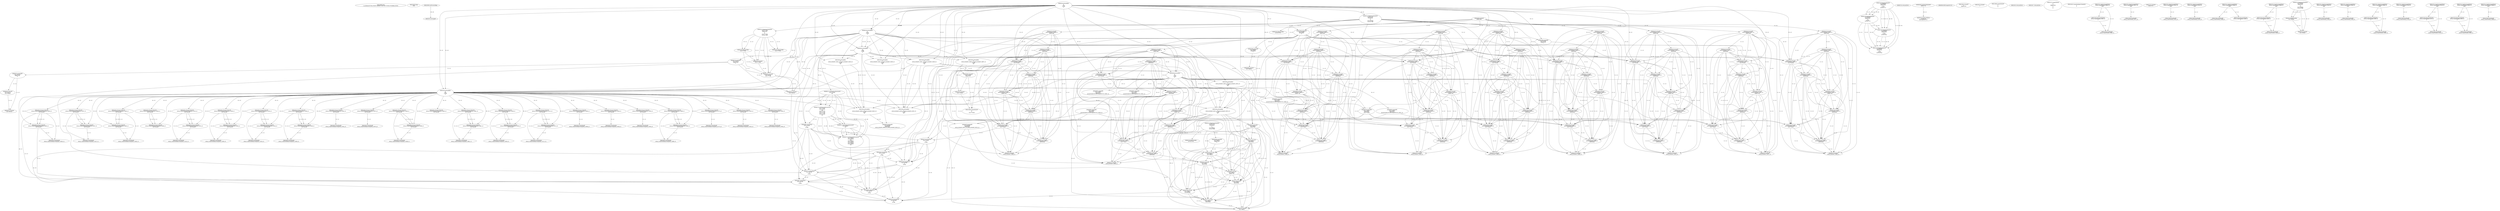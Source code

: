 // Global SCDG with merge call
digraph {
	0 [label="268454688.main
c1a180e8caf33785a14944f11a8db6b72c0e116f1741f50c197dcfb8bc292955"]
	1 [label="268454699.Sleep
1000"]
	2 [label="268450908.GetProcessHeap
"]
	3 [label="268465424.VirtualAlloc
0
128
12288
4"]
	4 [label="268465190.RegOpenKeyExW
2147483650
268501000
0
131097
2147417172"]
	5 [label="268465223.RegQueryValueExW
2147417376
268500984
0
0
3221762048
2147417188"]
	3 -> 5 [label="(0-->5)"]
	6 [label="268465254.GetLastError
"]
	7 [label="268465263.RegCloseKey
2147417376"]
	5 -> 7 [label="(1-->1)"]
	8 [label="268465489.wsprintfW
3221762048
268500964
0"]
	3 -> 8 [label="(0-->1)"]
	5 -> 8 [label="(5-->1)"]
	9 [label="268466183.VirtualAlloc
0
1024
12288
4"]
	3 -> 9 [label="(3-->3)"]
	3 -> 9 [label="(4-->4)"]
	10 [label="268466202.VirtualAlloc
0
3596
12288
4"]
	3 -> 10 [label="(3-->3)"]
	9 -> 10 [label="(3-->3)"]
	3 -> 10 [label="(4-->4)"]
	9 -> 10 [label="(4-->4)"]
	11 [label="268466212.GetWindowsDirectoryW
3221770240
256"]
	10 -> 11 [label="(0-->1)"]
	12 [label="268466270.GetVolumeInformationW
3221770240
3221770752
256
3221771776
3221771784
3221771780
3221771264
256"]
	10 -> 12 [label="(0-->1)"]
	11 -> 12 [label="(1-->1)"]
	11 -> 12 [label="(2-->3)"]
	11 -> 12 [label="(2-->8)"]
	13 [label="268465190.RegOpenKeyExW
2147483650
268501632
0
131097
2147417172"]
	4 -> 13 [label="(1-->1)"]
	4 -> 13 [label="(4-->4)"]
	4 -> 13 [label="(5-->5)"]
	14 [label="268465223.RegQueryValueExW
3221771788
268501592
0
0
3221771788
2147417188"]
	5 -> 14 [label="(6-->6)"]
	15 [label="268465239.RegCloseKey
3221771788"]
	14 -> 15 [label="(1-->1)"]
	14 -> 15 [label="(5-->1)"]
	16 [label="268466320.lstrlenW
3221771788"]
	14 -> 16 [label="(1-->1)"]
	14 -> 16 [label="(5-->1)"]
	15 -> 16 [label="(1-->1)"]
	17 [label="268466376.wsprintfW
3221766144
268501204
0"]
	9 -> 17 [label="(0-->1)"]
	18 [label="268466397.lstrcatW
3221766144
3221771788"]
	9 -> 18 [label="(0-->1)"]
	17 -> 18 [label="(1-->1)"]
	14 -> 18 [label="(1-->2)"]
	14 -> 18 [label="(5-->2)"]
	15 -> 18 [label="(1-->2)"]
	16 -> 18 [label="(1-->2)"]
	19 [label="268466409.GetModuleHandleW
268501752"]
	20 [label="268466416.GetProcAddress
270536744
RtlComputeCrc32"]
	19 -> 20 [label="(0-->1)"]
	21 [label="268466432.lstrlenW
3221766144"]
	9 -> 21 [label="(0-->1)"]
	17 -> 21 [label="(1-->1)"]
	18 -> 21 [label="(1-->1)"]
	22 [label="268466449.RtlComputeCrc32
"]
	23 [label="268466481.VirtualFree
3221770240
0
32768"]
	10 -> 23 [label="(0-->1)"]
	11 -> 23 [label="(1-->1)"]
	12 -> 23 [label="(1-->1)"]
	24 [label="268464882.lstrlenW
3221762048"]
	3 -> 24 [label="(0-->1)"]
	5 -> 24 [label="(5-->1)"]
	8 -> 24 [label="(1-->1)"]
	25 [label="268464893.lstrlenW
268497860"]
	26 [label="268453932.VirtualAlloc
0
retval_lstrlenW_32847_32_retval_lstrlenW_32829_32
12288
64"]
	3 -> 26 [label="(3-->3)"]
	9 -> 26 [label="(3-->3)"]
	10 -> 26 [label="(3-->3)"]
	27 [label="268453967.lstrcpyW
0
268497976"]
	28 [label="268453974.lstrlenW
0"]
	29 [label="268464425.lstrcatW
retval_lstrlenW_32988_32
268497860"]
	25 -> 29 [label="(1-->2)"]
	30 [label="268464433.lstrcatW
retval_lstrlenW_32988_32
268500944"]
	29 -> 30 [label="(1-->1)"]
	31 [label="268464439.lstrcatW
retval_lstrlenW_32988_32
3221762048"]
	29 -> 31 [label="(1-->1)"]
	30 -> 31 [label="(1-->1)"]
	3 -> 31 [label="(0-->2)"]
	5 -> 31 [label="(5-->2)"]
	8 -> 31 [label="(1-->2)"]
	24 -> 31 [label="(1-->2)"]
	32 [label="268464447.lstrcatW
retval_lstrlenW_32988_32
268500948"]
	29 -> 32 [label="(1-->1)"]
	30 -> 32 [label="(1-->1)"]
	31 -> 32 [label="(1-->1)"]
	33 [label="268464636.VirtualAlloc
0
66
12288
64"]
	3 -> 33 [label="(3-->3)"]
	9 -> 33 [label="(3-->3)"]
	10 -> 33 [label="(3-->3)"]
	26 -> 33 [label="(3-->3)"]
	26 -> 33 [label="(4-->4)"]
	34 [label="268464662.wsprintfW
3221778432
268500952
unconstrained_ret_RtlComputeCrc32_32820_32"]
	33 -> 34 [label="(0-->1)"]
	35 [label="268464692.lstrcatW
retval_lstrlenW_32988_32
268497764"]
	29 -> 35 [label="(1-->1)"]
	30 -> 35 [label="(1-->1)"]
	31 -> 35 [label="(1-->1)"]
	32 -> 35 [label="(1-->1)"]
	36 [label="268464700.lstrcatW
retval_lstrlenW_32988_32
268500944"]
	29 -> 36 [label="(1-->1)"]
	30 -> 36 [label="(1-->1)"]
	31 -> 36 [label="(1-->1)"]
	32 -> 36 [label="(1-->1)"]
	35 -> 36 [label="(1-->1)"]
	30 -> 36 [label="(2-->2)"]
	37 [label="268464706.lstrcatW
retval_lstrlenW_32988_32
3221778432"]
	29 -> 37 [label="(1-->1)"]
	30 -> 37 [label="(1-->1)"]
	31 -> 37 [label="(1-->1)"]
	32 -> 37 [label="(1-->1)"]
	35 -> 37 [label="(1-->1)"]
	36 -> 37 [label="(1-->1)"]
	33 -> 37 [label="(0-->2)"]
	34 -> 37 [label="(1-->2)"]
	38 [label="268464714.lstrcatW
retval_lstrlenW_32988_32
268500948"]
	29 -> 38 [label="(1-->1)"]
	30 -> 38 [label="(1-->1)"]
	31 -> 38 [label="(1-->1)"]
	32 -> 38 [label="(1-->1)"]
	35 -> 38 [label="(1-->1)"]
	36 -> 38 [label="(1-->1)"]
	37 -> 38 [label="(1-->1)"]
	32 -> 38 [label="(2-->2)"]
	39 [label="268464726.VirtualFree
3221778432
0
32768"]
	33 -> 39 [label="(0-->1)"]
	34 -> 39 [label="(1-->1)"]
	37 -> 39 [label="(2-->1)"]
	23 -> 39 [label="(3-->3)"]
	40 [label="268464767.lstrlenW
retval_lstrlenW_32988_32"]
	29 -> 40 [label="(1-->1)"]
	30 -> 40 [label="(1-->1)"]
	31 -> 40 [label="(1-->1)"]
	32 -> 40 [label="(1-->1)"]
	35 -> 40 [label="(1-->1)"]
	36 -> 40 [label="(1-->1)"]
	37 -> 40 [label="(1-->1)"]
	38 -> 40 [label="(1-->1)"]
	41 [label="268453998.CreateMutexW
0
0
0"]
	42 [label="268454010.GetLastError
"]
	43 [label="268454017.GetLastError
"]
	44 [label="268454043.VirtualFree
3221774336
0
32768"]
	26 -> 44 [label="(0-->1)"]
	23 -> 44 [label="(3-->3)"]
	39 -> 44 [label="(3-->3)"]
	45 [label="268467629.VirtualFree
3221762048
0
32768"]
	3 -> 45 [label="(0-->1)"]
	5 -> 45 [label="(5-->1)"]
	8 -> 45 [label="(1-->1)"]
	24 -> 45 [label="(1-->1)"]
	31 -> 45 [label="(2-->1)"]
	23 -> 45 [label="(3-->3)"]
	39 -> 45 [label="(3-->3)"]
	44 -> 45 [label="(3-->3)"]
	46 [label="268467737.VirtualFree
3221766144
0
32768"]
	9 -> 46 [label="(0-->1)"]
	17 -> 46 [label="(1-->1)"]
	18 -> 46 [label="(1-->1)"]
	21 -> 46 [label="(1-->1)"]
	23 -> 46 [label="(3-->3)"]
	39 -> 46 [label="(3-->3)"]
	44 -> 46 [label="(3-->3)"]
	45 -> 46 [label="(3-->3)"]
	47 [label="268454737.CreateThread
0
0
268447024
0
0
0"]
	48 [label="268454450.CreateToolhelp32Snapshot
2
0"]
	49 [label="268454476.VirtualAlloc
0
556
12288
4"]
	3 -> 49 [label="(3-->3)"]
	9 -> 49 [label="(3-->3)"]
	10 -> 49 [label="(3-->3)"]
	26 -> 49 [label="(3-->3)"]
	33 -> 49 [label="(3-->3)"]
	3 -> 49 [label="(4-->4)"]
	9 -> 49 [label="(4-->4)"]
	10 -> 49 [label="(4-->4)"]
	50 [label="268454501.Process32FirstW
retval_CreateToolhelp32Snapshot_34268_32
3221782528"]
	49 -> 50 [label="(0-->2)"]
	51 [label="268454533.lstrcmpiW
"]
	2 -> 51 [label="(0-->0)"]
	52 [label="268454602.Process32NextW
retval_CreateToolhelp32Snapshot_34268_32
3221782528"]
	50 -> 52 [label="(1-->1)"]
	49 -> 52 [label="(0-->2)"]
	50 -> 52 [label="(2-->2)"]
	53 [label="268454761.WaitForSingleObject
retval_CreateThread_33992_32
5000"]
	54 [label="268454780.TerminateThread
retval_CreateThread_33992_32
0"]
	53 -> 54 [label="(1-->1)"]
	55 [label="268454790.CloseHandle
retval_CreateThread_33992_32"]
	53 -> 55 [label="(1-->1)"]
	54 -> 55 [label="(1-->1)"]
	56 [label="268454501.Process32FirstW
retval_CreateToolhelp32Snapshot_35829_32
3221782528"]
	49 -> 56 [label="(0-->2)"]
	57 [label="268454602.Process32NextW
retval_CreateToolhelp32Snapshot_35829_32
3221782528"]
	56 -> 57 [label="(1-->1)"]
	49 -> 57 [label="(0-->2)"]
	56 -> 57 [label="(2-->2)"]
	58 [label="268454627.VirtualFree
3221782528
0
32768"]
	49 -> 58 [label="(0-->1)"]
	56 -> 58 [label="(2-->1)"]
	57 -> 58 [label="(2-->1)"]
	23 -> 58 [label="(3-->3)"]
	39 -> 58 [label="(3-->3)"]
	44 -> 58 [label="(3-->3)"]
	45 -> 58 [label="(3-->3)"]
	46 -> 58 [label="(3-->3)"]
	59 [label="268454634.CloseHandle
retval_CreateToolhelp32Snapshot_35829_32"]
	56 -> 59 [label="(1-->1)"]
	57 -> 59 [label="(1-->1)"]
	60 [label="268465190.RegOpenKeyExW
2147483650
268501000
0
131097
2147417052"]
	4 -> 60 [label="(1-->1)"]
	13 -> 60 [label="(1-->1)"]
	4 -> 60 [label="(2-->2)"]
	4 -> 60 [label="(4-->4)"]
	13 -> 60 [label="(4-->4)"]
	61 [label="268465489.wsprintfW
3221786624
268500964
0"]
	8 -> 61 [label="(2-->2)"]
	62 [label="268466212.GetWindowsDirectoryW
3221794816
256"]
	11 -> 62 [label="(2-->2)"]
	12 -> 62 [label="(3-->2)"]
	12 -> 62 [label="(8-->2)"]
	63 [label="268466270.GetVolumeInformationW
3221794816
3221795328
256
3221796352
3221796360
3221796356
3221795840
256"]
	62 -> 63 [label="(1-->1)"]
	11 -> 63 [label="(2-->3)"]
	12 -> 63 [label="(3-->3)"]
	12 -> 63 [label="(8-->3)"]
	62 -> 63 [label="(2-->3)"]
	11 -> 63 [label="(2-->8)"]
	12 -> 63 [label="(3-->8)"]
	12 -> 63 [label="(8-->8)"]
	62 -> 63 [label="(2-->8)"]
	64 [label="268465190.RegOpenKeyExW
2147483650
268501632
0
131097
2147417052"]
	4 -> 64 [label="(1-->1)"]
	13 -> 64 [label="(1-->1)"]
	60 -> 64 [label="(1-->1)"]
	13 -> 64 [label="(2-->2)"]
	4 -> 64 [label="(4-->4)"]
	13 -> 64 [label="(4-->4)"]
	60 -> 64 [label="(4-->4)"]
	60 -> 64 [label="(5-->5)"]
	65 [label="268466376.wsprintfW
3221790720
268501204
0"]
	17 -> 65 [label="(2-->2)"]
	66 [label="268466397.lstrcatW
3221790720
3221796364"]
	65 -> 66 [label="(1-->1)"]
	67 [label="268466432.lstrlenW
3221790720"]
	65 -> 67 [label="(1-->1)"]
	66 -> 67 [label="(1-->1)"]
	68 [label="268466481.VirtualFree
3221794816
0
32768"]
	62 -> 68 [label="(1-->1)"]
	63 -> 68 [label="(1-->1)"]
	23 -> 68 [label="(3-->3)"]
	39 -> 68 [label="(3-->3)"]
	44 -> 68 [label="(3-->3)"]
	45 -> 68 [label="(3-->3)"]
	46 -> 68 [label="(3-->3)"]
	58 -> 68 [label="(3-->3)"]
	69 [label="268464882.lstrlenW
3221786624"]
	61 -> 69 [label="(1-->1)"]
	70 [label="268452641.VirtualAlloc
0
retval_lstrlenW_41650_32_retval_lstrlenW_41652_32
12288
64"]
	3 -> 70 [label="(3-->3)"]
	9 -> 70 [label="(3-->3)"]
	10 -> 70 [label="(3-->3)"]
	26 -> 70 [label="(3-->3)"]
	33 -> 70 [label="(3-->3)"]
	49 -> 70 [label="(3-->3)"]
	26 -> 70 [label="(4-->4)"]
	33 -> 70 [label="(4-->4)"]
	71 [label="268465263.RegCloseKey
3221771788"]
	14 -> 71 [label="(1-->1)"]
	14 -> 71 [label="(5-->1)"]
	72 [label="268453932.VirtualAlloc
0
retval_lstrlenW_32825_32_retval_lstrlenW_32823_32
12288
64"]
	3 -> 72 [label="(3-->3)"]
	9 -> 72 [label="(3-->3)"]
	10 -> 72 [label="(3-->3)"]
	73 [label="268464425.lstrcatW
retval_lstrlenW_32860_32
268497860"]
	25 -> 73 [label="(1-->2)"]
	74 [label="268464433.lstrcatW
retval_lstrlenW_32860_32
268500944"]
	73 -> 74 [label="(1-->1)"]
	75 [label="268464439.lstrcatW
retval_lstrlenW_32860_32
3221762048"]
	73 -> 75 [label="(1-->1)"]
	74 -> 75 [label="(1-->1)"]
	3 -> 75 [label="(0-->2)"]
	8 -> 75 [label="(1-->2)"]
	24 -> 75 [label="(1-->2)"]
	76 [label="268464447.lstrcatW
retval_lstrlenW_32860_32
268500948"]
	73 -> 76 [label="(1-->1)"]
	74 -> 76 [label="(1-->1)"]
	75 -> 76 [label="(1-->1)"]
	77 [label="268464679.wsprintfW
3221778432
268500964
3221774336"]
	33 -> 77 [label="(0-->1)"]
	8 -> 77 [label="(2-->2)"]
	72 -> 77 [label="(0-->3)"]
	78 [label="268464692.lstrcatW
retval_lstrlenW_32860_32
268497764"]
	73 -> 78 [label="(1-->1)"]
	74 -> 78 [label="(1-->1)"]
	75 -> 78 [label="(1-->1)"]
	76 -> 78 [label="(1-->1)"]
	79 [label="268464700.lstrcatW
retval_lstrlenW_32860_32
268500944"]
	73 -> 79 [label="(1-->1)"]
	74 -> 79 [label="(1-->1)"]
	75 -> 79 [label="(1-->1)"]
	76 -> 79 [label="(1-->1)"]
	78 -> 79 [label="(1-->1)"]
	74 -> 79 [label="(2-->2)"]
	80 [label="268464706.lstrcatW
retval_lstrlenW_32860_32
3221778432"]
	73 -> 80 [label="(1-->1)"]
	74 -> 80 [label="(1-->1)"]
	75 -> 80 [label="(1-->1)"]
	76 -> 80 [label="(1-->1)"]
	78 -> 80 [label="(1-->1)"]
	79 -> 80 [label="(1-->1)"]
	33 -> 80 [label="(0-->2)"]
	77 -> 80 [label="(1-->2)"]
	81 [label="268464714.lstrcatW
retval_lstrlenW_32860_32
268500948"]
	73 -> 81 [label="(1-->1)"]
	74 -> 81 [label="(1-->1)"]
	75 -> 81 [label="(1-->1)"]
	76 -> 81 [label="(1-->1)"]
	78 -> 81 [label="(1-->1)"]
	79 -> 81 [label="(1-->1)"]
	80 -> 81 [label="(1-->1)"]
	76 -> 81 [label="(2-->2)"]
	82 [label="268464767.lstrlenW
retval_lstrlenW_32860_32"]
	73 -> 82 [label="(1-->1)"]
	74 -> 82 [label="(1-->1)"]
	75 -> 82 [label="(1-->1)"]
	76 -> 82 [label="(1-->1)"]
	78 -> 82 [label="(1-->1)"]
	79 -> 82 [label="(1-->1)"]
	80 -> 82 [label="(1-->1)"]
	81 -> 82 [label="(1-->1)"]
	83 [label="268454761.WaitForSingleObject
retval_CreateThread_32971_32
5000"]
	84 [label="268454790.CloseHandle
retval_CreateThread_32971_32"]
	83 -> 84 [label="(1-->1)"]
	85 [label="268454501.Process32FirstW
retval_CreateToolhelp32Snapshot_33187_32
3221782528"]
	49 -> 85 [label="(0-->2)"]
	86 [label="268454602.Process32NextW
retval_CreateToolhelp32Snapshot_33187_32
3221782528"]
	85 -> 86 [label="(1-->1)"]
	49 -> 86 [label="(0-->2)"]
	85 -> 86 [label="(2-->2)"]
	87 [label="268454634.CloseHandle
retval_CreateToolhelp32Snapshot_33187_32"]
	85 -> 87 [label="(1-->1)"]
	86 -> 87 [label="(1-->1)"]
	88 [label="268465223.RegQueryValueExW
2147417376
268500984
0
0
3221786624
2147417068"]
	89 [label="268465239.RegCloseKey
2147417376"]
	88 -> 89 [label="(1-->1)"]
	90 [label="268465489.wsprintfW
3221786624
268501104
0"]
	88 -> 90 [label="(5-->1)"]
	91 [label="268452641.VirtualAlloc
0
retval_lstrlenW_39251_32_retval_lstrlenW_39253_32
12288
64"]
	3 -> 91 [label="(3-->3)"]
	9 -> 91 [label="(3-->3)"]
	10 -> 91 [label="(3-->3)"]
	33 -> 91 [label="(3-->3)"]
	49 -> 91 [label="(3-->3)"]
	72 -> 91 [label="(3-->3)"]
	33 -> 91 [label="(4-->4)"]
	72 -> 91 [label="(4-->4)"]
	92 [label="268464425.lstrcatW
3221798912
268497860"]
	91 -> 92 [label="(0-->1)"]
	25 -> 92 [label="(1-->2)"]
	73 -> 92 [label="(2-->2)"]
	93 [label="268464433.lstrcatW
3221798912
268500944"]
	91 -> 93 [label="(0-->1)"]
	92 -> 93 [label="(1-->1)"]
	74 -> 93 [label="(2-->2)"]
	79 -> 93 [label="(2-->2)"]
	94 [label="268464439.lstrcatW
3221798912
3221786624"]
	91 -> 94 [label="(0-->1)"]
	92 -> 94 [label="(1-->1)"]
	93 -> 94 [label="(1-->1)"]
	69 -> 94 [label="(1-->2)"]
	88 -> 94 [label="(5-->2)"]
	90 -> 94 [label="(1-->2)"]
	95 [label="268464447.lstrcatW
3221798912
268500948"]
	91 -> 95 [label="(0-->1)"]
	92 -> 95 [label="(1-->1)"]
	93 -> 95 [label="(1-->1)"]
	94 -> 95 [label="(1-->1)"]
	76 -> 95 [label="(2-->2)"]
	81 -> 95 [label="(2-->2)"]
	96 [label="268464679.wsprintfW
3221803008
268500964
retval_lstrlenW_39251_32_retval_lstrlenW_39253_32"]
	8 -> 96 [label="(2-->2)"]
	77 -> 96 [label="(2-->2)"]
	91 -> 96 [label="(2-->3)"]
	97 [label="268464692.lstrcatW
3221798912
268497764"]
	91 -> 97 [label="(0-->1)"]
	92 -> 97 [label="(1-->1)"]
	93 -> 97 [label="(1-->1)"]
	94 -> 97 [label="(1-->1)"]
	95 -> 97 [label="(1-->1)"]
	78 -> 97 [label="(2-->2)"]
	98 [label="268464700.lstrcatW
3221798912
268500944"]
	91 -> 98 [label="(0-->1)"]
	92 -> 98 [label="(1-->1)"]
	93 -> 98 [label="(1-->1)"]
	94 -> 98 [label="(1-->1)"]
	95 -> 98 [label="(1-->1)"]
	97 -> 98 [label="(1-->1)"]
	74 -> 98 [label="(2-->2)"]
	79 -> 98 [label="(2-->2)"]
	93 -> 98 [label="(2-->2)"]
	99 [label="268464706.lstrcatW
3221798912
3221803008"]
	91 -> 99 [label="(0-->1)"]
	92 -> 99 [label="(1-->1)"]
	93 -> 99 [label="(1-->1)"]
	94 -> 99 [label="(1-->1)"]
	95 -> 99 [label="(1-->1)"]
	97 -> 99 [label="(1-->1)"]
	98 -> 99 [label="(1-->1)"]
	96 -> 99 [label="(1-->2)"]
	100 [label="268464714.lstrcatW
3221798912
268500948"]
	91 -> 100 [label="(0-->1)"]
	92 -> 100 [label="(1-->1)"]
	93 -> 100 [label="(1-->1)"]
	94 -> 100 [label="(1-->1)"]
	95 -> 100 [label="(1-->1)"]
	97 -> 100 [label="(1-->1)"]
	98 -> 100 [label="(1-->1)"]
	99 -> 100 [label="(1-->1)"]
	76 -> 100 [label="(2-->2)"]
	81 -> 100 [label="(2-->2)"]
	95 -> 100 [label="(2-->2)"]
	101 [label="268464726.VirtualFree
3221803008
0
32768"]
	96 -> 101 [label="(1-->1)"]
	99 -> 101 [label="(2-->1)"]
	23 -> 101 [label="(3-->3)"]
	39 -> 101 [label="(3-->3)"]
	44 -> 101 [label="(3-->3)"]
	45 -> 101 [label="(3-->3)"]
	46 -> 101 [label="(3-->3)"]
	58 -> 101 [label="(3-->3)"]
	68 -> 101 [label="(3-->3)"]
	102 [label="268464767.lstrlenW
3221798912"]
	91 -> 102 [label="(0-->1)"]
	92 -> 102 [label="(1-->1)"]
	93 -> 102 [label="(1-->1)"]
	94 -> 102 [label="(1-->1)"]
	95 -> 102 [label="(1-->1)"]
	97 -> 102 [label="(1-->1)"]
	98 -> 102 [label="(1-->1)"]
	99 -> 102 [label="(1-->1)"]
	100 -> 102 [label="(1-->1)"]
	103 [label="268452707.lstrlenW
268497912"]
	104 [label="268453932.VirtualAlloc
0
retval_lstrlenW_32849_32_retval_lstrlenW_32867_32
12288
64"]
	3 -> 104 [label="(3-->3)"]
	9 -> 104 [label="(3-->3)"]
	10 -> 104 [label="(3-->3)"]
	105 [label="268453967.lstrcpyW
3221774336
268497976"]
	104 -> 105 [label="(0-->1)"]
	106 [label="268453974.lstrlenW
3221774336"]
	104 -> 106 [label="(0-->1)"]
	105 -> 106 [label="(1-->1)"]
	107 [label="268464425.lstrcatW
retval_lstrlenW_32898_32
268497860"]
	25 -> 107 [label="(1-->2)"]
	108 [label="268464433.lstrcatW
retval_lstrlenW_32898_32
268500944"]
	107 -> 108 [label="(1-->1)"]
	109 [label="268464439.lstrcatW
retval_lstrlenW_32898_32
3221762048"]
	107 -> 109 [label="(1-->1)"]
	108 -> 109 [label="(1-->1)"]
	3 -> 109 [label="(0-->2)"]
	8 -> 109 [label="(1-->2)"]
	24 -> 109 [label="(1-->2)"]
	110 [label="268464447.lstrcatW
retval_lstrlenW_32898_32
268500948"]
	107 -> 110 [label="(1-->1)"]
	108 -> 110 [label="(1-->1)"]
	109 -> 110 [label="(1-->1)"]
	111 [label="268464662.wsprintfW
3221778432
268500952
unconstrained_ret_RtlComputeCrc32_32837_32"]
	33 -> 111 [label="(0-->1)"]
	112 [label="268464692.lstrcatW
retval_lstrlenW_32898_32
268497764"]
	107 -> 112 [label="(1-->1)"]
	108 -> 112 [label="(1-->1)"]
	109 -> 112 [label="(1-->1)"]
	110 -> 112 [label="(1-->1)"]
	113 [label="268464700.lstrcatW
retval_lstrlenW_32898_32
268500944"]
	107 -> 113 [label="(1-->1)"]
	108 -> 113 [label="(1-->1)"]
	109 -> 113 [label="(1-->1)"]
	110 -> 113 [label="(1-->1)"]
	112 -> 113 [label="(1-->1)"]
	108 -> 113 [label="(2-->2)"]
	114 [label="268464706.lstrcatW
retval_lstrlenW_32898_32
3221778432"]
	107 -> 114 [label="(1-->1)"]
	108 -> 114 [label="(1-->1)"]
	109 -> 114 [label="(1-->1)"]
	110 -> 114 [label="(1-->1)"]
	112 -> 114 [label="(1-->1)"]
	113 -> 114 [label="(1-->1)"]
	33 -> 114 [label="(0-->2)"]
	111 -> 114 [label="(1-->2)"]
	115 [label="268464714.lstrcatW
retval_lstrlenW_32898_32
268500948"]
	107 -> 115 [label="(1-->1)"]
	108 -> 115 [label="(1-->1)"]
	109 -> 115 [label="(1-->1)"]
	110 -> 115 [label="(1-->1)"]
	112 -> 115 [label="(1-->1)"]
	113 -> 115 [label="(1-->1)"]
	114 -> 115 [label="(1-->1)"]
	110 -> 115 [label="(2-->2)"]
	116 [label="268464767.lstrlenW
retval_lstrlenW_32898_32"]
	107 -> 116 [label="(1-->1)"]
	108 -> 116 [label="(1-->1)"]
	109 -> 116 [label="(1-->1)"]
	110 -> 116 [label="(1-->1)"]
	112 -> 116 [label="(1-->1)"]
	113 -> 116 [label="(1-->1)"]
	114 -> 116 [label="(1-->1)"]
	115 -> 116 [label="(1-->1)"]
	117 [label="268453998.CreateMutexW
0
0
3221774336"]
	104 -> 117 [label="(0-->3)"]
	105 -> 117 [label="(1-->3)"]
	106 -> 117 [label="(1-->3)"]
	118 [label="268454761.WaitForSingleObject
retval_CreateThread_33181_32
5000"]
	119 [label="268454790.CloseHandle
retval_CreateThread_33181_32"]
	118 -> 119 [label="(1-->1)"]
	120 [label="268454501.Process32FirstW
retval_CreateToolhelp32Snapshot_35693_32
3221782528"]
	49 -> 120 [label="(0-->2)"]
	121 [label="268453932.VirtualAlloc
0
retval_lstrlenW_32822_32_retval_lstrlenW_32819_32
12288
64"]
	3 -> 121 [label="(3-->3)"]
	9 -> 121 [label="(3-->3)"]
	10 -> 121 [label="(3-->3)"]
	122 [label="268464425.lstrcatW
retval_lstrlenW_32836_32
268497860"]
	25 -> 122 [label="(1-->2)"]
	123 [label="268464433.lstrcatW
retval_lstrlenW_32836_32
268500944"]
	122 -> 123 [label="(1-->1)"]
	124 [label="268464439.lstrcatW
retval_lstrlenW_32836_32
3221762048"]
	122 -> 124 [label="(1-->1)"]
	123 -> 124 [label="(1-->1)"]
	3 -> 124 [label="(0-->2)"]
	5 -> 124 [label="(5-->2)"]
	8 -> 124 [label="(1-->2)"]
	24 -> 124 [label="(1-->2)"]
	125 [label="268464447.lstrcatW
retval_lstrlenW_32836_32
268500948"]
	122 -> 125 [label="(1-->1)"]
	123 -> 125 [label="(1-->1)"]
	124 -> 125 [label="(1-->1)"]
	126 [label="268464662.wsprintfW
3221778432
268500952
unconstrained_ret_RtlComputeCrc32_32805_32"]
	33 -> 126 [label="(0-->1)"]
	127 [label="268464692.lstrcatW
retval_lstrlenW_32836_32
268497764"]
	122 -> 127 [label="(1-->1)"]
	123 -> 127 [label="(1-->1)"]
	124 -> 127 [label="(1-->1)"]
	125 -> 127 [label="(1-->1)"]
	128 [label="268464700.lstrcatW
retval_lstrlenW_32836_32
268500944"]
	122 -> 128 [label="(1-->1)"]
	123 -> 128 [label="(1-->1)"]
	124 -> 128 [label="(1-->1)"]
	125 -> 128 [label="(1-->1)"]
	127 -> 128 [label="(1-->1)"]
	123 -> 128 [label="(2-->2)"]
	129 [label="268464706.lstrcatW
retval_lstrlenW_32836_32
3221778432"]
	122 -> 129 [label="(1-->1)"]
	123 -> 129 [label="(1-->1)"]
	124 -> 129 [label="(1-->1)"]
	125 -> 129 [label="(1-->1)"]
	127 -> 129 [label="(1-->1)"]
	128 -> 129 [label="(1-->1)"]
	33 -> 129 [label="(0-->2)"]
	126 -> 129 [label="(1-->2)"]
	130 [label="268464714.lstrcatW
retval_lstrlenW_32836_32
268500948"]
	122 -> 130 [label="(1-->1)"]
	123 -> 130 [label="(1-->1)"]
	124 -> 130 [label="(1-->1)"]
	125 -> 130 [label="(1-->1)"]
	127 -> 130 [label="(1-->1)"]
	128 -> 130 [label="(1-->1)"]
	129 -> 130 [label="(1-->1)"]
	125 -> 130 [label="(2-->2)"]
	131 [label="268464767.lstrlenW
retval_lstrlenW_32836_32"]
	122 -> 131 [label="(1-->1)"]
	123 -> 131 [label="(1-->1)"]
	124 -> 131 [label="(1-->1)"]
	125 -> 131 [label="(1-->1)"]
	127 -> 131 [label="(1-->1)"]
	128 -> 131 [label="(1-->1)"]
	129 -> 131 [label="(1-->1)"]
	130 -> 131 [label="(1-->1)"]
	132 [label="268454761.WaitForSingleObject
retval_CreateThread_33195_32
5000"]
	133 [label="268454790.CloseHandle
retval_CreateThread_33195_32"]
	132 -> 133 [label="(1-->1)"]
	134 [label="268454501.Process32FirstW
retval_CreateToolhelp32Snapshot_33495_32
3221782528"]
	49 -> 134 [label="(0-->2)"]
	135 [label="268454602.Process32NextW
retval_CreateToolhelp32Snapshot_33495_32
3221782528"]
	134 -> 135 [label="(1-->1)"]
	49 -> 135 [label="(0-->2)"]
	134 -> 135 [label="(2-->2)"]
	136 [label="268454634.CloseHandle
retval_CreateToolhelp32Snapshot_33495_32"]
	134 -> 136 [label="(1-->1)"]
	135 -> 136 [label="(1-->1)"]
	137 [label="268452641.VirtualAlloc
0
retval_lstrlenW_38409_32_retval_lstrlenW_38410_32
12288
64"]
	3 -> 137 [label="(3-->3)"]
	9 -> 137 [label="(3-->3)"]
	10 -> 137 [label="(3-->3)"]
	33 -> 137 [label="(3-->3)"]
	49 -> 137 [label="(3-->3)"]
	121 -> 137 [label="(3-->3)"]
	33 -> 137 [label="(4-->4)"]
	121 -> 137 [label="(4-->4)"]
	138 [label="268464679.wsprintfW
3221803008
268500964
retval_lstrlenW_38409_32_retval_lstrlenW_38410_32"]
	8 -> 138 [label="(2-->2)"]
	137 -> 138 [label="(2-->3)"]
	139 [label="268465489.wsprintfW
3221762048
268501104
0"]
	3 -> 139 [label="(0-->1)"]
	5 -> 139 [label="(5-->1)"]
	140 [label="268453932.VirtualAlloc
0
retval_lstrlenW_32832_32_retval_lstrlenW_32830_32
12288
64"]
	3 -> 140 [label="(3-->3)"]
	9 -> 140 [label="(3-->3)"]
	10 -> 140 [label="(3-->3)"]
	141 [label="268464425.lstrcatW
retval_lstrlenW_32869_32
268497860"]
	25 -> 141 [label="(1-->2)"]
	142 [label="268464433.lstrcatW
retval_lstrlenW_32869_32
268500944"]
	141 -> 142 [label="(1-->1)"]
	143 [label="268464439.lstrcatW
retval_lstrlenW_32869_32
3221762048"]
	141 -> 143 [label="(1-->1)"]
	142 -> 143 [label="(1-->1)"]
	3 -> 143 [label="(0-->2)"]
	5 -> 143 [label="(5-->2)"]
	24 -> 143 [label="(1-->2)"]
	139 -> 143 [label="(1-->2)"]
	144 [label="268464447.lstrcatW
retval_lstrlenW_32869_32
268500948"]
	141 -> 144 [label="(1-->1)"]
	142 -> 144 [label="(1-->1)"]
	143 -> 144 [label="(1-->1)"]
	145 [label="268464692.lstrcatW
retval_lstrlenW_32869_32
268497764"]
	141 -> 145 [label="(1-->1)"]
	142 -> 145 [label="(1-->1)"]
	143 -> 145 [label="(1-->1)"]
	144 -> 145 [label="(1-->1)"]
	146 [label="268464700.lstrcatW
retval_lstrlenW_32869_32
268500944"]
	141 -> 146 [label="(1-->1)"]
	142 -> 146 [label="(1-->1)"]
	143 -> 146 [label="(1-->1)"]
	144 -> 146 [label="(1-->1)"]
	145 -> 146 [label="(1-->1)"]
	142 -> 146 [label="(2-->2)"]
	147 [label="268464706.lstrcatW
retval_lstrlenW_32869_32
3221778432"]
	141 -> 147 [label="(1-->1)"]
	142 -> 147 [label="(1-->1)"]
	143 -> 147 [label="(1-->1)"]
	144 -> 147 [label="(1-->1)"]
	145 -> 147 [label="(1-->1)"]
	146 -> 147 [label="(1-->1)"]
	33 -> 147 [label="(0-->2)"]
	77 -> 147 [label="(1-->2)"]
	148 [label="268464714.lstrcatW
retval_lstrlenW_32869_32
268500948"]
	141 -> 148 [label="(1-->1)"]
	142 -> 148 [label="(1-->1)"]
	143 -> 148 [label="(1-->1)"]
	144 -> 148 [label="(1-->1)"]
	145 -> 148 [label="(1-->1)"]
	146 -> 148 [label="(1-->1)"]
	147 -> 148 [label="(1-->1)"]
	144 -> 148 [label="(2-->2)"]
	149 [label="268464767.lstrlenW
retval_lstrlenW_32869_32"]
	141 -> 149 [label="(1-->1)"]
	142 -> 149 [label="(1-->1)"]
	143 -> 149 [label="(1-->1)"]
	144 -> 149 [label="(1-->1)"]
	145 -> 149 [label="(1-->1)"]
	146 -> 149 [label="(1-->1)"]
	147 -> 149 [label="(1-->1)"]
	148 -> 149 [label="(1-->1)"]
	150 [label="268454602.Process32NextW
retval_CreateToolhelp32Snapshot_33442_32
3221782528"]
	49 -> 150 [label="(0-->2)"]
	151 [label="268454634.CloseHandle
retval_CreateToolhelp32Snapshot_33442_32"]
	150 -> 151 [label="(1-->1)"]
	152 [label="268464425.lstrcatW
retval_lstrlenW_32889_32
268497860"]
	25 -> 152 [label="(1-->2)"]
	153 [label="268464433.lstrcatW
retval_lstrlenW_32889_32
268500944"]
	152 -> 153 [label="(1-->1)"]
	154 [label="268464439.lstrcatW
retval_lstrlenW_32889_32
3221762048"]
	152 -> 154 [label="(1-->1)"]
	153 -> 154 [label="(1-->1)"]
	3 -> 154 [label="(0-->2)"]
	5 -> 154 [label="(5-->2)"]
	8 -> 154 [label="(1-->2)"]
	24 -> 154 [label="(1-->2)"]
	155 [label="268464447.lstrcatW
retval_lstrlenW_32889_32
268500948"]
	152 -> 155 [label="(1-->1)"]
	153 -> 155 [label="(1-->1)"]
	154 -> 155 [label="(1-->1)"]
	156 [label="268464692.lstrcatW
retval_lstrlenW_32889_32
268497764"]
	152 -> 156 [label="(1-->1)"]
	153 -> 156 [label="(1-->1)"]
	154 -> 156 [label="(1-->1)"]
	155 -> 156 [label="(1-->1)"]
	157 [label="268464700.lstrcatW
retval_lstrlenW_32889_32
268500944"]
	152 -> 157 [label="(1-->1)"]
	153 -> 157 [label="(1-->1)"]
	154 -> 157 [label="(1-->1)"]
	155 -> 157 [label="(1-->1)"]
	156 -> 157 [label="(1-->1)"]
	153 -> 157 [label="(2-->2)"]
	158 [label="268464706.lstrcatW
retval_lstrlenW_32889_32
3221778432"]
	152 -> 158 [label="(1-->1)"]
	153 -> 158 [label="(1-->1)"]
	154 -> 158 [label="(1-->1)"]
	155 -> 158 [label="(1-->1)"]
	156 -> 158 [label="(1-->1)"]
	157 -> 158 [label="(1-->1)"]
	33 -> 158 [label="(0-->2)"]
	34 -> 158 [label="(1-->2)"]
	159 [label="268464714.lstrcatW
retval_lstrlenW_32889_32
268500948"]
	152 -> 159 [label="(1-->1)"]
	153 -> 159 [label="(1-->1)"]
	154 -> 159 [label="(1-->1)"]
	155 -> 159 [label="(1-->1)"]
	156 -> 159 [label="(1-->1)"]
	157 -> 159 [label="(1-->1)"]
	158 -> 159 [label="(1-->1)"]
	155 -> 159 [label="(2-->2)"]
	160 [label="268464767.lstrlenW
retval_lstrlenW_32889_32"]
	152 -> 160 [label="(1-->1)"]
	153 -> 160 [label="(1-->1)"]
	154 -> 160 [label="(1-->1)"]
	155 -> 160 [label="(1-->1)"]
	156 -> 160 [label="(1-->1)"]
	157 -> 160 [label="(1-->1)"]
	158 -> 160 [label="(1-->1)"]
	159 -> 160 [label="(1-->1)"]
	161 [label="268454761.WaitForSingleObject
retval_CreateThread_33488_32
5000"]
	162 [label="268454790.CloseHandle
retval_CreateThread_33488_32"]
	161 -> 162 [label="(1-->1)"]
	163 [label="268454602.Process32NextW
retval_CreateToolhelp32Snapshot_33679_32
3221782528"]
	49 -> 163 [label="(0-->2)"]
	164 [label="268454634.CloseHandle
retval_CreateToolhelp32Snapshot_33679_32"]
	163 -> 164 [label="(1-->1)"]
	165 [label="268464662.wsprintfW
3221778432
268500952
unconstrained_ret_RtlComputeCrc32_32807_32"]
	33 -> 165 [label="(0-->1)"]
	166 [label="268454761.WaitForSingleObject
retval_CreateThread_32984_32
5000"]
	167 [label="268454780.TerminateThread
retval_CreateThread_32984_32
0"]
	166 -> 167 [label="(1-->1)"]
	168 [label="268454790.CloseHandle
retval_CreateThread_32984_32"]
	166 -> 168 [label="(1-->1)"]
	167 -> 168 [label="(1-->1)"]
	169 [label="268454501.Process32FirstW
retval_CreateToolhelp32Snapshot_33103_32
3221782528"]
	49 -> 169 [label="(0-->2)"]
	170 [label="268454602.Process32NextW
retval_CreateToolhelp32Snapshot_33103_32
3221782528"]
	169 -> 170 [label="(1-->1)"]
	49 -> 170 [label="(0-->2)"]
	169 -> 170 [label="(2-->2)"]
	171 [label="268454634.CloseHandle
retval_CreateToolhelp32Snapshot_33103_32"]
	169 -> 171 [label="(1-->1)"]
	170 -> 171 [label="(1-->1)"]
	172 [label="268454501.Process32FirstW
retval_CreateToolhelp32Snapshot_33506_32
3221782528"]
	49 -> 172 [label="(0-->2)"]
	173 [label="268454602.Process32NextW
retval_CreateToolhelp32Snapshot_33506_32
3221782528"]
	172 -> 173 [label="(1-->1)"]
	49 -> 173 [label="(0-->2)"]
	172 -> 173 [label="(2-->2)"]
	174 [label="268454634.CloseHandle
retval_CreateToolhelp32Snapshot_33506_32"]
	172 -> 174 [label="(1-->1)"]
	173 -> 174 [label="(1-->1)"]
	175 [label="268465223.RegQueryValueExW
3221796364
268501592
0
0
3221796364
2147417068"]
	176 [label="268465239.RegCloseKey
3221796364"]
	175 -> 176 [label="(1-->1)"]
	175 -> 176 [label="(5-->1)"]
	177 [label="268466320.lstrlenW
3221796364"]
	175 -> 177 [label="(1-->1)"]
	175 -> 177 [label="(5-->1)"]
	176 -> 177 [label="(1-->1)"]
	178 [label="268464425.lstrcatW
retval_lstrlenW_32854_32
268497860"]
	25 -> 178 [label="(1-->2)"]
	179 [label="268464433.lstrcatW
retval_lstrlenW_32854_32
268500944"]
	178 -> 179 [label="(1-->1)"]
	180 [label="268464439.lstrcatW
retval_lstrlenW_32854_32
3221762048"]
	178 -> 180 [label="(1-->1)"]
	179 -> 180 [label="(1-->1)"]
	3 -> 180 [label="(0-->2)"]
	5 -> 180 [label="(5-->2)"]
	24 -> 180 [label="(1-->2)"]
	139 -> 180 [label="(1-->2)"]
	181 [label="268464447.lstrcatW
retval_lstrlenW_32854_32
268500948"]
	178 -> 181 [label="(1-->1)"]
	179 -> 181 [label="(1-->1)"]
	180 -> 181 [label="(1-->1)"]
	182 [label="268464692.lstrcatW
retval_lstrlenW_32854_32
268497764"]
	178 -> 182 [label="(1-->1)"]
	179 -> 182 [label="(1-->1)"]
	180 -> 182 [label="(1-->1)"]
	181 -> 182 [label="(1-->1)"]
	183 [label="268464700.lstrcatW
retval_lstrlenW_32854_32
268500944"]
	178 -> 183 [label="(1-->1)"]
	179 -> 183 [label="(1-->1)"]
	180 -> 183 [label="(1-->1)"]
	181 -> 183 [label="(1-->1)"]
	182 -> 183 [label="(1-->1)"]
	179 -> 183 [label="(2-->2)"]
	184 [label="268464706.lstrcatW
retval_lstrlenW_32854_32
3221778432"]
	178 -> 184 [label="(1-->1)"]
	179 -> 184 [label="(1-->1)"]
	180 -> 184 [label="(1-->1)"]
	181 -> 184 [label="(1-->1)"]
	182 -> 184 [label="(1-->1)"]
	183 -> 184 [label="(1-->1)"]
	33 -> 184 [label="(0-->2)"]
	77 -> 184 [label="(1-->2)"]
	185 [label="268464714.lstrcatW
retval_lstrlenW_32854_32
268500948"]
	178 -> 185 [label="(1-->1)"]
	179 -> 185 [label="(1-->1)"]
	180 -> 185 [label="(1-->1)"]
	181 -> 185 [label="(1-->1)"]
	182 -> 185 [label="(1-->1)"]
	183 -> 185 [label="(1-->1)"]
	184 -> 185 [label="(1-->1)"]
	181 -> 185 [label="(2-->2)"]
	186 [label="268464767.lstrlenW
retval_lstrlenW_32854_32"]
	178 -> 186 [label="(1-->1)"]
	179 -> 186 [label="(1-->1)"]
	180 -> 186 [label="(1-->1)"]
	181 -> 186 [label="(1-->1)"]
	182 -> 186 [label="(1-->1)"]
	183 -> 186 [label="(1-->1)"]
	184 -> 186 [label="(1-->1)"]
	185 -> 186 [label="(1-->1)"]
	187 [label="268454761.WaitForSingleObject
retval_CreateThread_33180_32
5000"]
	188 [label="268454790.CloseHandle
retval_CreateThread_33180_32"]
	187 -> 188 [label="(1-->1)"]
	189 [label="268454501.Process32FirstW
retval_CreateToolhelp32Snapshot_33326_32
3221782528"]
	49 -> 189 [label="(0-->2)"]
	190 [label="268454602.Process32NextW
retval_CreateToolhelp32Snapshot_33326_32
3221782528"]
	189 -> 190 [label="(1-->1)"]
	49 -> 190 [label="(0-->2)"]
	189 -> 190 [label="(2-->2)"]
	191 [label="268454634.CloseHandle
retval_CreateToolhelp32Snapshot_33326_32"]
	189 -> 191 [label="(1-->1)"]
	190 -> 191 [label="(1-->1)"]
	192 [label="268454761.WaitForSingleObject
retval_CreateThread_33383_32
5000"]
	193 [label="268454790.CloseHandle
retval_CreateThread_33383_32"]
	192 -> 193 [label="(1-->1)"]
	194 [label="268454501.Process32FirstW
retval_CreateToolhelp32Snapshot_33508_32
3221782528"]
	49 -> 194 [label="(0-->2)"]
	195 [label="268454602.Process32NextW
retval_CreateToolhelp32Snapshot_33508_32
3221782528"]
	194 -> 195 [label="(1-->1)"]
	49 -> 195 [label="(0-->2)"]
	194 -> 195 [label="(2-->2)"]
	196 [label="268454634.CloseHandle
retval_CreateToolhelp32Snapshot_33508_32"]
	194 -> 196 [label="(1-->1)"]
	195 -> 196 [label="(1-->1)"]
	197 [label="268454761.WaitForSingleObject
retval_CreateThread_32985_32
5000"]
	198 [label="268454780.TerminateThread
retval_CreateThread_32985_32
0"]
	197 -> 198 [label="(1-->1)"]
	199 [label="268454790.CloseHandle
retval_CreateThread_32985_32"]
	197 -> 199 [label="(1-->1)"]
	198 -> 199 [label="(1-->1)"]
	200 [label="268454602.Process32NextW
retval_CreateToolhelp32Snapshot_33006_32
3221782528"]
	49 -> 200 [label="(0-->2)"]
	201 [label="268454634.CloseHandle
retval_CreateToolhelp32Snapshot_33006_32"]
	200 -> 201 [label="(1-->1)"]
	202 [label="268454602.Process32NextW
retval_CreateToolhelp32Snapshot_33049_32
3221782528"]
	49 -> 202 [label="(0-->2)"]
	203 [label="268454634.CloseHandle
retval_CreateToolhelp32Snapshot_33049_32"]
	202 -> 203 [label="(1-->1)"]
	204 [label="268454602.Process32NextW
retval_CreateToolhelp32Snapshot_33036_32
3221782528"]
	49 -> 204 [label="(0-->2)"]
	205 [label="268454634.CloseHandle
retval_CreateToolhelp32Snapshot_33036_32"]
	204 -> 205 [label="(1-->1)"]
	206 [label="268464425.lstrcatW
retval_lstrlenW_32937_32
268497860"]
	25 -> 206 [label="(1-->2)"]
	207 [label="268464433.lstrcatW
retval_lstrlenW_32937_32
268500944"]
	206 -> 207 [label="(1-->1)"]
	208 [label="268464439.lstrcatW
retval_lstrlenW_32937_32
3221762048"]
	206 -> 208 [label="(1-->1)"]
	207 -> 208 [label="(1-->1)"]
	3 -> 208 [label="(0-->2)"]
	8 -> 208 [label="(1-->2)"]
	24 -> 208 [label="(1-->2)"]
	209 [label="268464447.lstrcatW
retval_lstrlenW_32937_32
268500948"]
	206 -> 209 [label="(1-->1)"]
	207 -> 209 [label="(1-->1)"]
	208 -> 209 [label="(1-->1)"]
	210 [label="268464692.lstrcatW
retval_lstrlenW_32937_32
268497764"]
	206 -> 210 [label="(1-->1)"]
	207 -> 210 [label="(1-->1)"]
	208 -> 210 [label="(1-->1)"]
	209 -> 210 [label="(1-->1)"]
	211 [label="268464700.lstrcatW
retval_lstrlenW_32937_32
268500944"]
	206 -> 211 [label="(1-->1)"]
	207 -> 211 [label="(1-->1)"]
	208 -> 211 [label="(1-->1)"]
	209 -> 211 [label="(1-->1)"]
	210 -> 211 [label="(1-->1)"]
	207 -> 211 [label="(2-->2)"]
	212 [label="268464706.lstrcatW
retval_lstrlenW_32937_32
3221778432"]
	206 -> 212 [label="(1-->1)"]
	207 -> 212 [label="(1-->1)"]
	208 -> 212 [label="(1-->1)"]
	209 -> 212 [label="(1-->1)"]
	210 -> 212 [label="(1-->1)"]
	211 -> 212 [label="(1-->1)"]
	33 -> 212 [label="(0-->2)"]
	111 -> 212 [label="(1-->2)"]
	213 [label="268464714.lstrcatW
retval_lstrlenW_32937_32
268500948"]
	206 -> 213 [label="(1-->1)"]
	207 -> 213 [label="(1-->1)"]
	208 -> 213 [label="(1-->1)"]
	209 -> 213 [label="(1-->1)"]
	210 -> 213 [label="(1-->1)"]
	211 -> 213 [label="(1-->1)"]
	212 -> 213 [label="(1-->1)"]
	209 -> 213 [label="(2-->2)"]
	214 [label="268464767.lstrlenW
retval_lstrlenW_32937_32"]
	206 -> 214 [label="(1-->1)"]
	207 -> 214 [label="(1-->1)"]
	208 -> 214 [label="(1-->1)"]
	209 -> 214 [label="(1-->1)"]
	210 -> 214 [label="(1-->1)"]
	211 -> 214 [label="(1-->1)"]
	212 -> 214 [label="(1-->1)"]
	213 -> 214 [label="(1-->1)"]
	215 [label="268454501.Process32FirstW
retval_CreateToolhelp32Snapshot_33389_32
3221782528"]
	49 -> 215 [label="(0-->2)"]
	216 [label="268454602.Process32NextW
retval_CreateToolhelp32Snapshot_33389_32
3221782528"]
	215 -> 216 [label="(1-->1)"]
	49 -> 216 [label="(0-->2)"]
	215 -> 216 [label="(2-->2)"]
	217 [label="268454634.CloseHandle
retval_CreateToolhelp32Snapshot_33389_32"]
	215 -> 217 [label="(1-->1)"]
	216 -> 217 [label="(1-->1)"]
	218 [label="268464662.wsprintfW
3221778432
268500952
unconstrained_ret_RtlComputeCrc32_32821_32"]
	33 -> 218 [label="(0-->1)"]
	219 [label="268454761.WaitForSingleObject
retval_CreateThread_33740_32
5000"]
	220 [label="268454790.CloseHandle
retval_CreateThread_33740_32"]
	219 -> 220 [label="(1-->1)"]
	221 [label="268454602.Process32NextW
retval_CreateToolhelp32Snapshot_34770_32
3221782528"]
	49 -> 221 [label="(0-->2)"]
	222 [label="268454634.CloseHandle
retval_CreateToolhelp32Snapshot_34770_32"]
	221 -> 222 [label="(1-->1)"]
	223 [label="268464425.lstrcatW
retval_lstrlenW_32894_32
268497860"]
	25 -> 223 [label="(1-->2)"]
	224 [label="268464433.lstrcatW
retval_lstrlenW_32894_32
268500944"]
	223 -> 224 [label="(1-->1)"]
	225 [label="268464439.lstrcatW
retval_lstrlenW_32894_32
3221762048"]
	223 -> 225 [label="(1-->1)"]
	224 -> 225 [label="(1-->1)"]
	3 -> 225 [label="(0-->2)"]
	5 -> 225 [label="(5-->2)"]
	8 -> 225 [label="(1-->2)"]
	24 -> 225 [label="(1-->2)"]
	226 [label="268464447.lstrcatW
retval_lstrlenW_32894_32
268500948"]
	223 -> 226 [label="(1-->1)"]
	224 -> 226 [label="(1-->1)"]
	225 -> 226 [label="(1-->1)"]
	227 [label="268464692.lstrcatW
retval_lstrlenW_32894_32
268497764"]
	223 -> 227 [label="(1-->1)"]
	224 -> 227 [label="(1-->1)"]
	225 -> 227 [label="(1-->1)"]
	226 -> 227 [label="(1-->1)"]
	228 [label="268464700.lstrcatW
retval_lstrlenW_32894_32
268500944"]
	223 -> 228 [label="(1-->1)"]
	224 -> 228 [label="(1-->1)"]
	225 -> 228 [label="(1-->1)"]
	226 -> 228 [label="(1-->1)"]
	227 -> 228 [label="(1-->1)"]
	224 -> 228 [label="(2-->2)"]
	229 [label="268464706.lstrcatW
retval_lstrlenW_32894_32
3221778432"]
	223 -> 229 [label="(1-->1)"]
	224 -> 229 [label="(1-->1)"]
	225 -> 229 [label="(1-->1)"]
	226 -> 229 [label="(1-->1)"]
	227 -> 229 [label="(1-->1)"]
	228 -> 229 [label="(1-->1)"]
	33 -> 229 [label="(0-->2)"]
	77 -> 229 [label="(1-->2)"]
	230 [label="268464714.lstrcatW
retval_lstrlenW_32894_32
268500948"]
	223 -> 230 [label="(1-->1)"]
	224 -> 230 [label="(1-->1)"]
	225 -> 230 [label="(1-->1)"]
	226 -> 230 [label="(1-->1)"]
	227 -> 230 [label="(1-->1)"]
	228 -> 230 [label="(1-->1)"]
	229 -> 230 [label="(1-->1)"]
	226 -> 230 [label="(2-->2)"]
	231 [label="268464767.lstrlenW
retval_lstrlenW_32894_32"]
	223 -> 231 [label="(1-->1)"]
	224 -> 231 [label="(1-->1)"]
	225 -> 231 [label="(1-->1)"]
	226 -> 231 [label="(1-->1)"]
	227 -> 231 [label="(1-->1)"]
	228 -> 231 [label="(1-->1)"]
	229 -> 231 [label="(1-->1)"]
	230 -> 231 [label="(1-->1)"]
	232 [label="268454602.Process32NextW
retval_CreateToolhelp32Snapshot_33205_32
3221782528"]
	49 -> 232 [label="(0-->2)"]
	233 [label="268454634.CloseHandle
retval_CreateToolhelp32Snapshot_33205_32"]
	232 -> 233 [label="(1-->1)"]
	234 [label="268454761.WaitForSingleObject
retval_CreateThread_33316_32
5000"]
	235 [label="268454780.TerminateThread
retval_CreateThread_33316_32
0"]
	234 -> 235 [label="(1-->1)"]
	236 [label="268454790.CloseHandle
retval_CreateThread_33316_32"]
	234 -> 236 [label="(1-->1)"]
	235 -> 236 [label="(1-->1)"]
	237 [label="268454501.Process32FirstW
retval_CreateToolhelp32Snapshot_33681_32
3221782528"]
	49 -> 237 [label="(0-->2)"]
	238 [label="268454602.Process32NextW
retval_CreateToolhelp32Snapshot_33681_32
3221782528"]
	237 -> 238 [label="(1-->1)"]
	49 -> 238 [label="(0-->2)"]
	237 -> 238 [label="(2-->2)"]
	239 [label="268454634.CloseHandle
retval_CreateToolhelp32Snapshot_33681_32"]
	237 -> 239 [label="(1-->1)"]
	238 -> 239 [label="(1-->1)"]
	240 [label="268454761.WaitForSingleObject
retval_CreateThread_32993_32
5000"]
	241 [label="268454780.TerminateThread
retval_CreateThread_32993_32
0"]
	240 -> 241 [label="(1-->1)"]
	242 [label="268454790.CloseHandle
retval_CreateThread_32993_32"]
	240 -> 242 [label="(1-->1)"]
	241 -> 242 [label="(1-->1)"]
	243 [label="268454602.Process32NextW
retval_CreateToolhelp32Snapshot_33044_32
3221782528"]
	49 -> 243 [label="(0-->2)"]
	244 [label="268454634.CloseHandle
retval_CreateToolhelp32Snapshot_33044_32"]
	243 -> 244 [label="(1-->1)"]
	245 [label="268454501.Process32FirstW
retval_CreateToolhelp32Snapshot_33038_32
3221782528"]
	49 -> 245 [label="(0-->2)"]
	246 [label="268454602.Process32NextW
retval_CreateToolhelp32Snapshot_33038_32
3221782528"]
	245 -> 246 [label="(1-->1)"]
	49 -> 246 [label="(0-->2)"]
	245 -> 246 [label="(2-->2)"]
	247 [label="268454634.CloseHandle
retval_CreateToolhelp32Snapshot_33038_32"]
	245 -> 247 [label="(1-->1)"]
	246 -> 247 [label="(1-->1)"]
	248 [label="268454761.WaitForSingleObject
retval_CreateThread_33088_32
5000"]
	249 [label="268454790.CloseHandle
retval_CreateThread_33088_32"]
	248 -> 249 [label="(1-->1)"]
	250 [label="268454501.Process32FirstW
retval_CreateToolhelp32Snapshot_33115_32
3221782528"]
	49 -> 250 [label="(0-->2)"]
	251 [label="268454602.Process32NextW
retval_CreateToolhelp32Snapshot_33115_32
3221782528"]
	250 -> 251 [label="(1-->1)"]
	49 -> 251 [label="(0-->2)"]
	250 -> 251 [label="(2-->2)"]
	252 [label="268454634.CloseHandle
retval_CreateToolhelp32Snapshot_33115_32"]
	250 -> 252 [label="(1-->1)"]
	251 -> 252 [label="(1-->1)"]
	253 [label="268454780.TerminateThread
retval_CreateThread_33488_32
0"]
	161 -> 253 [label="(1-->1)"]
	254 [label="268454501.Process32FirstW
retval_CreateToolhelp32Snapshot_33969_32
3221782528"]
	49 -> 254 [label="(0-->2)"]
	255 [label="268454602.Process32NextW
retval_CreateToolhelp32Snapshot_33969_32
3221782528"]
	254 -> 255 [label="(1-->1)"]
	49 -> 255 [label="(0-->2)"]
	254 -> 255 [label="(2-->2)"]
	256 [label="268454634.CloseHandle
retval_CreateToolhelp32Snapshot_33969_32"]
	254 -> 256 [label="(1-->1)"]
	255 -> 256 [label="(1-->1)"]
}
